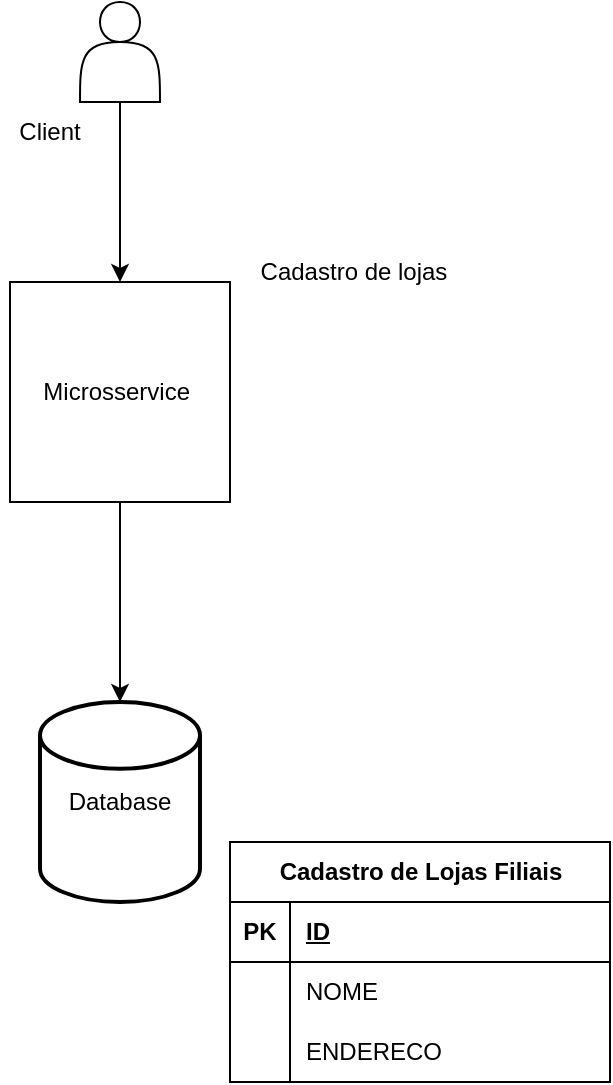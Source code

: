 <mxfile version="21.3.4" type="github">
  <diagram name="Página-1" id="FYMTjBYePlC2DOv42e8Q">
    <mxGraphModel dx="739" dy="708" grid="1" gridSize="10" guides="1" tooltips="1" connect="1" arrows="1" fold="1" page="1" pageScale="1" pageWidth="827" pageHeight="1169" math="0" shadow="0">
      <root>
        <mxCell id="0" />
        <mxCell id="1" parent="0" />
        <mxCell id="qu1HSt9WwSII7SMBcl9J-1" value="Database" style="strokeWidth=2;html=1;shape=mxgraph.flowchart.database;whiteSpace=wrap;" vertex="1" parent="1">
          <mxGeometry x="300" y="420" width="80" height="100" as="geometry" />
        </mxCell>
        <mxCell id="qu1HSt9WwSII7SMBcl9J-7" style="edgeStyle=orthogonalEdgeStyle;rounded=0;orthogonalLoop=1;jettySize=auto;html=1;entryX=0.5;entryY=0;entryDx=0;entryDy=0;entryPerimeter=0;" edge="1" parent="1" source="qu1HSt9WwSII7SMBcl9J-6" target="qu1HSt9WwSII7SMBcl9J-1">
          <mxGeometry relative="1" as="geometry" />
        </mxCell>
        <mxCell id="qu1HSt9WwSII7SMBcl9J-6" value="Microsservice&amp;nbsp;" style="whiteSpace=wrap;html=1;aspect=fixed;" vertex="1" parent="1">
          <mxGeometry x="285" y="210" width="110" height="110" as="geometry" />
        </mxCell>
        <mxCell id="qu1HSt9WwSII7SMBcl9J-53" style="edgeStyle=orthogonalEdgeStyle;rounded=0;orthogonalLoop=1;jettySize=auto;html=1;entryX=0.5;entryY=0;entryDx=0;entryDy=0;" edge="1" parent="1" source="qu1HSt9WwSII7SMBcl9J-52" target="qu1HSt9WwSII7SMBcl9J-6">
          <mxGeometry relative="1" as="geometry" />
        </mxCell>
        <mxCell id="qu1HSt9WwSII7SMBcl9J-52" value="" style="shape=actor;whiteSpace=wrap;html=1;" vertex="1" parent="1">
          <mxGeometry x="320" y="70" width="40" height="50" as="geometry" />
        </mxCell>
        <mxCell id="qu1HSt9WwSII7SMBcl9J-54" value="Cadastro de Lojas Filiais" style="shape=table;startSize=30;container=1;collapsible=1;childLayout=tableLayout;fixedRows=1;rowLines=0;fontStyle=1;align=center;resizeLast=1;html=1;" vertex="1" parent="1">
          <mxGeometry x="395" y="490" width="190" height="120" as="geometry" />
        </mxCell>
        <mxCell id="qu1HSt9WwSII7SMBcl9J-55" value="" style="shape=tableRow;horizontal=0;startSize=0;swimlaneHead=0;swimlaneBody=0;fillColor=none;collapsible=0;dropTarget=0;points=[[0,0.5],[1,0.5]];portConstraint=eastwest;top=0;left=0;right=0;bottom=1;" vertex="1" parent="qu1HSt9WwSII7SMBcl9J-54">
          <mxGeometry y="30" width="190" height="30" as="geometry" />
        </mxCell>
        <mxCell id="qu1HSt9WwSII7SMBcl9J-56" value="PK" style="shape=partialRectangle;connectable=0;fillColor=none;top=0;left=0;bottom=0;right=0;fontStyle=1;overflow=hidden;whiteSpace=wrap;html=1;" vertex="1" parent="qu1HSt9WwSII7SMBcl9J-55">
          <mxGeometry width="30" height="30" as="geometry">
            <mxRectangle width="30" height="30" as="alternateBounds" />
          </mxGeometry>
        </mxCell>
        <mxCell id="qu1HSt9WwSII7SMBcl9J-57" value="ID" style="shape=partialRectangle;connectable=0;fillColor=none;top=0;left=0;bottom=0;right=0;align=left;spacingLeft=6;fontStyle=5;overflow=hidden;whiteSpace=wrap;html=1;" vertex="1" parent="qu1HSt9WwSII7SMBcl9J-55">
          <mxGeometry x="30" width="160" height="30" as="geometry">
            <mxRectangle width="160" height="30" as="alternateBounds" />
          </mxGeometry>
        </mxCell>
        <mxCell id="qu1HSt9WwSII7SMBcl9J-58" value="" style="shape=tableRow;horizontal=0;startSize=0;swimlaneHead=0;swimlaneBody=0;fillColor=none;collapsible=0;dropTarget=0;points=[[0,0.5],[1,0.5]];portConstraint=eastwest;top=0;left=0;right=0;bottom=0;" vertex="1" parent="qu1HSt9WwSII7SMBcl9J-54">
          <mxGeometry y="60" width="190" height="30" as="geometry" />
        </mxCell>
        <mxCell id="qu1HSt9WwSII7SMBcl9J-59" value="" style="shape=partialRectangle;connectable=0;fillColor=none;top=0;left=0;bottom=0;right=0;editable=1;overflow=hidden;whiteSpace=wrap;html=1;" vertex="1" parent="qu1HSt9WwSII7SMBcl9J-58">
          <mxGeometry width="30" height="30" as="geometry">
            <mxRectangle width="30" height="30" as="alternateBounds" />
          </mxGeometry>
        </mxCell>
        <mxCell id="qu1HSt9WwSII7SMBcl9J-60" value="NOME" style="shape=partialRectangle;connectable=0;fillColor=none;top=0;left=0;bottom=0;right=0;align=left;spacingLeft=6;overflow=hidden;whiteSpace=wrap;html=1;" vertex="1" parent="qu1HSt9WwSII7SMBcl9J-58">
          <mxGeometry x="30" width="160" height="30" as="geometry">
            <mxRectangle width="160" height="30" as="alternateBounds" />
          </mxGeometry>
        </mxCell>
        <mxCell id="qu1HSt9WwSII7SMBcl9J-61" value="" style="shape=tableRow;horizontal=0;startSize=0;swimlaneHead=0;swimlaneBody=0;fillColor=none;collapsible=0;dropTarget=0;points=[[0,0.5],[1,0.5]];portConstraint=eastwest;top=0;left=0;right=0;bottom=0;" vertex="1" parent="qu1HSt9WwSII7SMBcl9J-54">
          <mxGeometry y="90" width="190" height="30" as="geometry" />
        </mxCell>
        <mxCell id="qu1HSt9WwSII7SMBcl9J-62" value="" style="shape=partialRectangle;connectable=0;fillColor=none;top=0;left=0;bottom=0;right=0;editable=1;overflow=hidden;whiteSpace=wrap;html=1;" vertex="1" parent="qu1HSt9WwSII7SMBcl9J-61">
          <mxGeometry width="30" height="30" as="geometry">
            <mxRectangle width="30" height="30" as="alternateBounds" />
          </mxGeometry>
        </mxCell>
        <mxCell id="qu1HSt9WwSII7SMBcl9J-63" value="ENDERECO" style="shape=partialRectangle;connectable=0;fillColor=none;top=0;left=0;bottom=0;right=0;align=left;spacingLeft=6;overflow=hidden;whiteSpace=wrap;html=1;" vertex="1" parent="qu1HSt9WwSII7SMBcl9J-61">
          <mxGeometry x="30" width="160" height="30" as="geometry">
            <mxRectangle width="160" height="30" as="alternateBounds" />
          </mxGeometry>
        </mxCell>
        <mxCell id="qu1HSt9WwSII7SMBcl9J-79" value="Cadastro de lojas" style="text;html=1;strokeColor=none;fillColor=none;align=center;verticalAlign=middle;whiteSpace=wrap;rounded=0;" vertex="1" parent="1">
          <mxGeometry x="384" y="190" width="146" height="30" as="geometry" />
        </mxCell>
        <mxCell id="qu1HSt9WwSII7SMBcl9J-80" value="Client" style="text;html=1;strokeColor=none;fillColor=none;align=center;verticalAlign=middle;whiteSpace=wrap;rounded=0;" vertex="1" parent="1">
          <mxGeometry x="280" y="120" width="50" height="30" as="geometry" />
        </mxCell>
      </root>
    </mxGraphModel>
  </diagram>
</mxfile>
